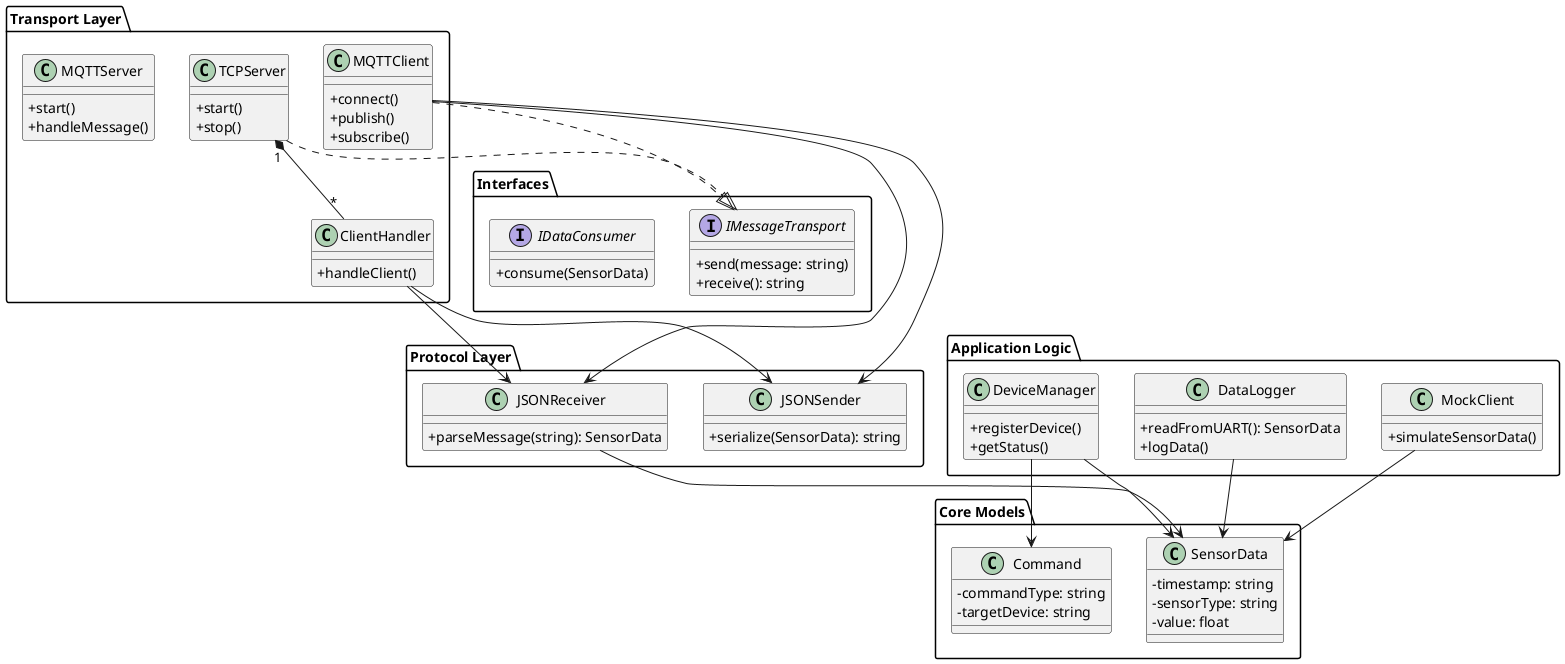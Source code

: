 @startuml IoTDesign
skinparam classAttributeIconSize 0

package "Transport Layer" {
    class TCPServer {
        +start()
        +stop()
    }

    class ClientHandler {
        +handleClient()
    }

    class MQTTClient {
        +connect()
        +publish()
        +subscribe()
    }

    class MQTTServer {
        +start()
        +handleMessage()
    }

    TCPServer "1" *-- "*" ClientHandler
}

package "Protocol Layer" {
    class JSONReceiver {
        +parseMessage(string): SensorData
    }

    class JSONSender {
        +serialize(SensorData): string
    }
}

package "Application Logic" {
    class DataLogger {
        +readFromUART(): SensorData
        +logData()
    }

    class MockClient {
        +simulateSensorData()
    }

    class DeviceManager {
        +registerDevice()
        +getStatus()
    }
}

package "Core Models" {
    class SensorData {
        -timestamp: string
        -sensorType: string
        -value: float
    }

    class Command {
        -commandType: string
        -targetDevice: string
    }
}

package "Interfaces" {
    interface IMessageTransport {
        +send(message: string)
        +receive(): string
    }

    interface IDataConsumer {
        +consume(SensorData)
    }
}

TCPServer ..|> IMessageTransport
MQTTClient ..|> IMessageTransport
ClientHandler --> JSONReceiver
ClientHandler --> JSONSender
MQTTClient --> JSONReceiver
MQTTClient --> JSONSender
JSONReceiver --> SensorData
DataLogger --> SensorData
MockClient --> SensorData
DeviceManager --> SensorData
DeviceManager --> Command

@enduml
